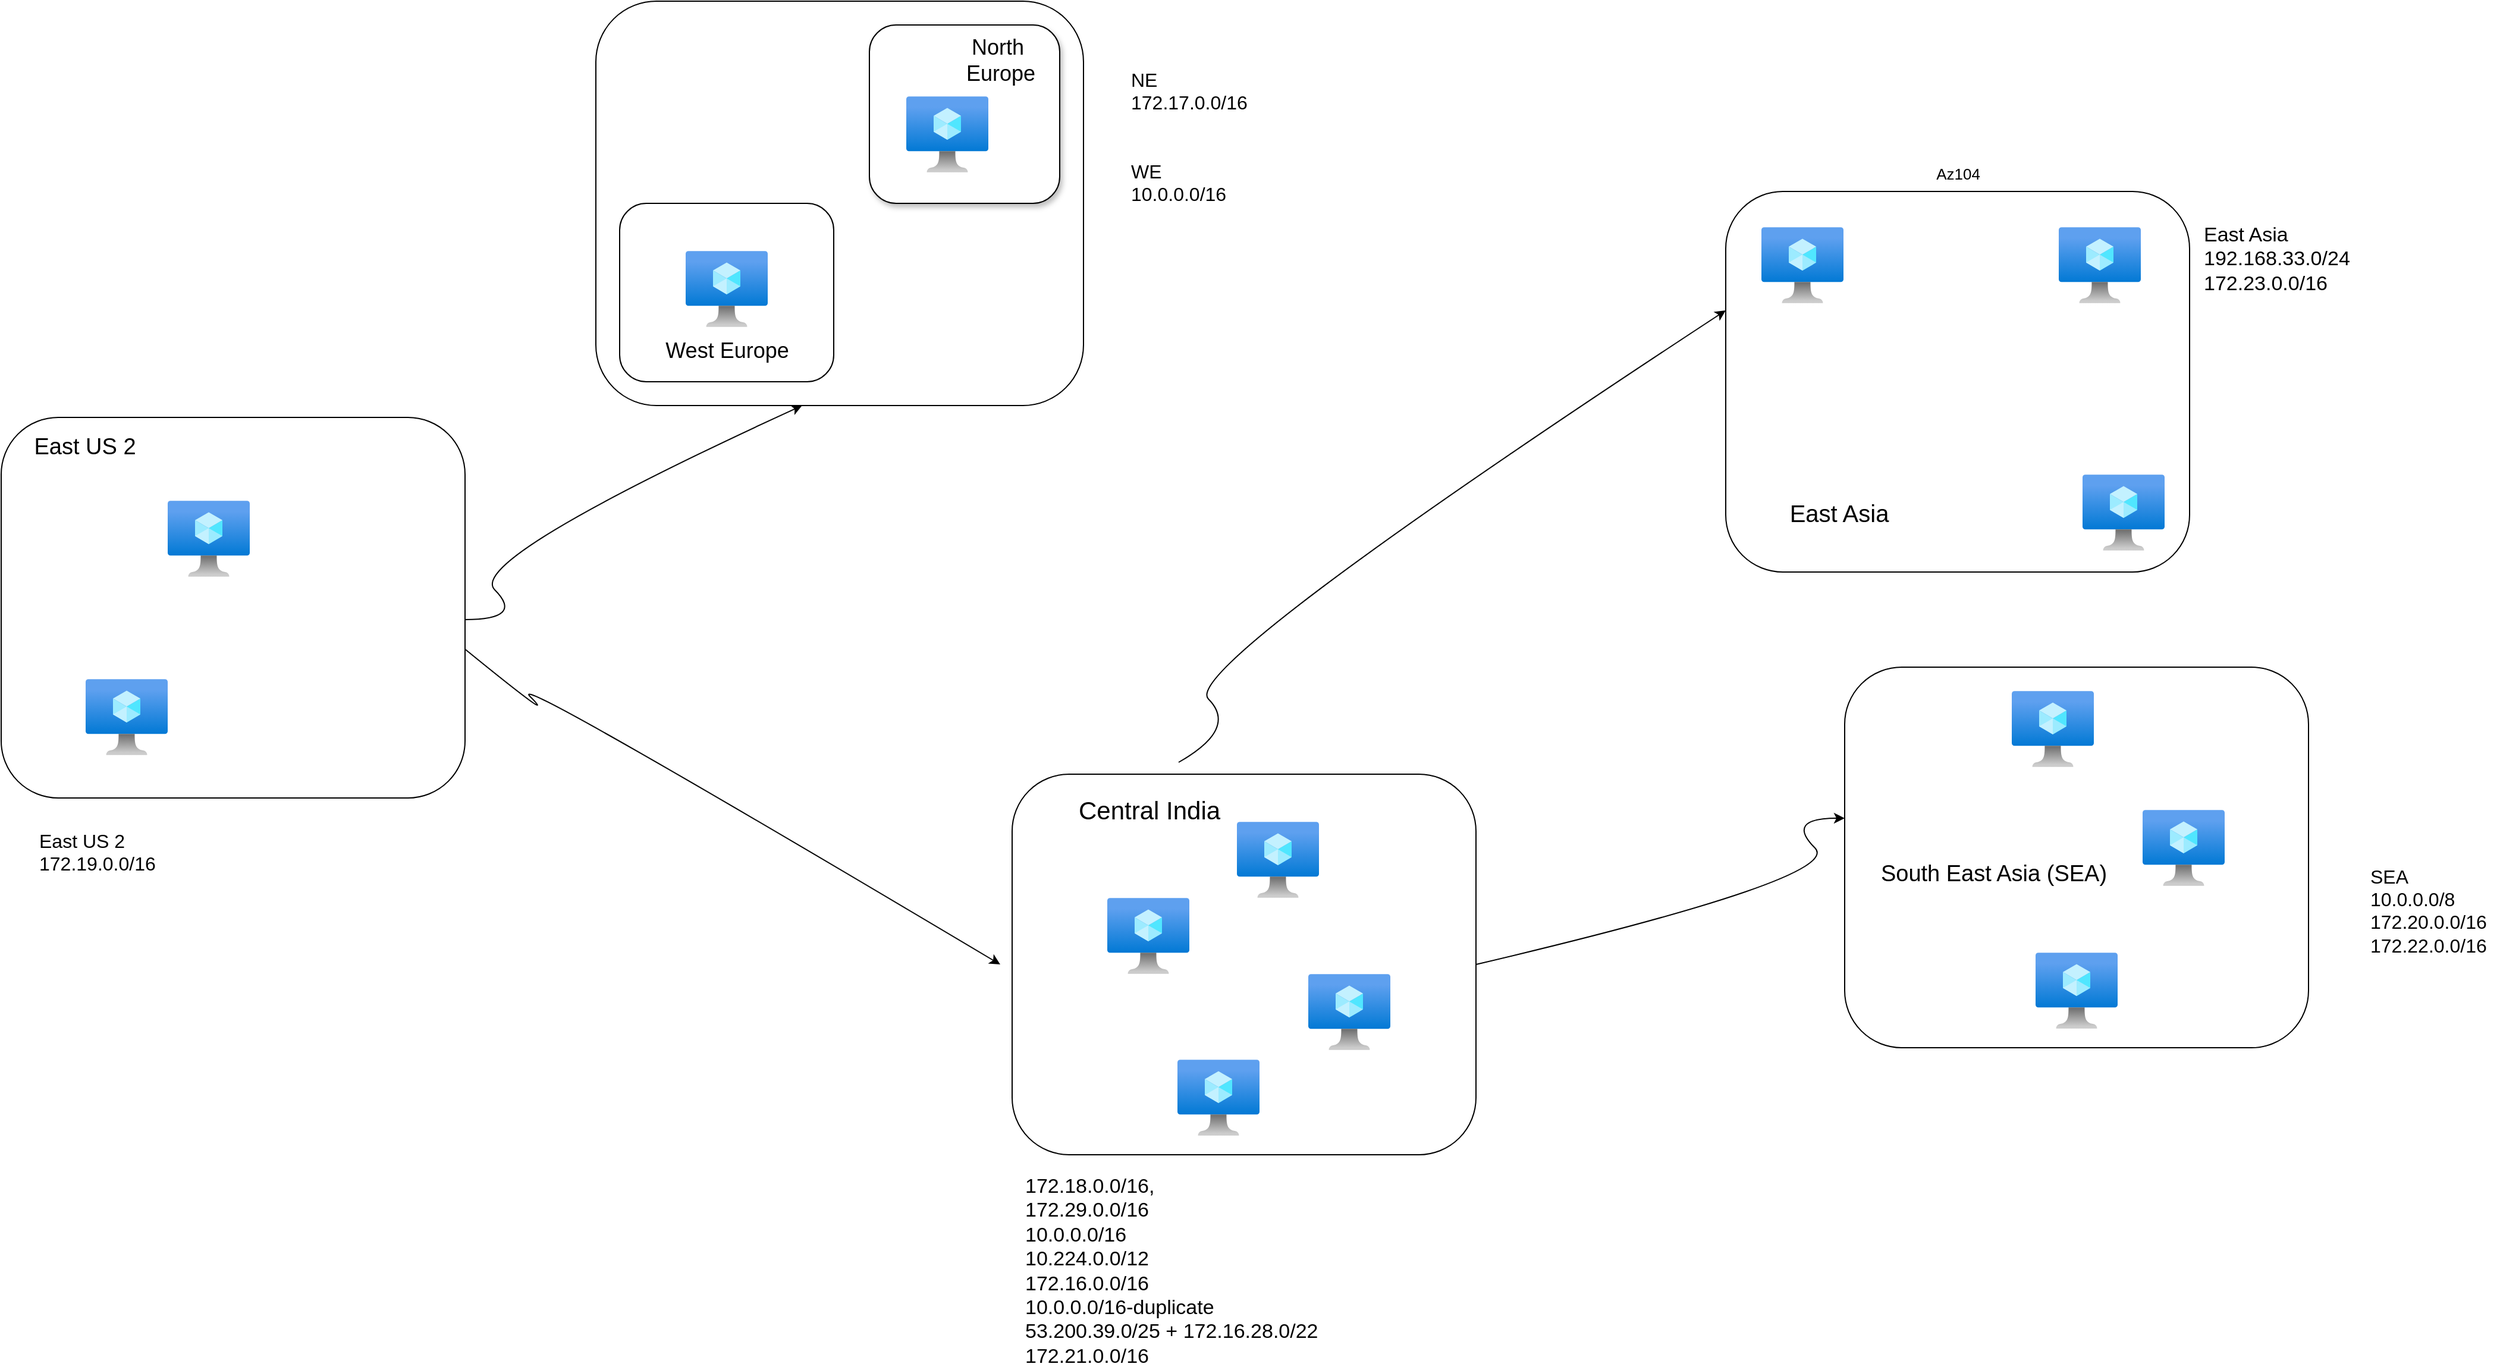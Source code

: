 <mxfile version="26.1.3">
  <diagram name="VM Location Region" id="DYNFZNy9s7Flz7Rx167I">
    <mxGraphModel dx="3590" dy="1630" grid="1" gridSize="10" guides="1" tooltips="1" connect="1" arrows="1" fold="1" page="0" pageScale="1" pageWidth="850" pageHeight="1100" math="0" shadow="0">
      <root>
        <mxCell id="0" />
        <mxCell id="1" parent="0" />
        <mxCell id="4VQiV0ycE3jQWibe9DLj-18" value="" style="rounded=1;whiteSpace=wrap;html=1;" vertex="1" parent="1">
          <mxGeometry x="-910" y="80" width="390" height="320" as="geometry" />
        </mxCell>
        <mxCell id="4VQiV0ycE3jQWibe9DLj-17" value="" style="rounded=1;whiteSpace=wrap;html=1;" vertex="1" parent="1">
          <mxGeometry x="-410" y="-270" width="410" height="340" as="geometry" />
        </mxCell>
        <mxCell id="4VQiV0ycE3jQWibe9DLj-16" value="" style="rounded=1;whiteSpace=wrap;html=1;" vertex="1" parent="1">
          <mxGeometry x="640" y="290" width="390" height="320" as="geometry" />
        </mxCell>
        <mxCell id="4VQiV0ycE3jQWibe9DLj-15" value="" style="rounded=1;whiteSpace=wrap;html=1;" vertex="1" parent="1">
          <mxGeometry x="-60" y="380" width="390" height="320" as="geometry" />
        </mxCell>
        <mxCell id="4VQiV0ycE3jQWibe9DLj-3" value="" style="image;html=1;points=[];align=center;fontSize=12;image=img/lib/azure2/compute/Virtual_Machine.svg;aspect=fixed;" vertex="1" parent="1">
          <mxGeometry x="20" y="484" width="69" height="64" as="geometry" />
        </mxCell>
        <mxCell id="4VQiV0ycE3jQWibe9DLj-4" value="" style="image;html=1;points=[];align=center;fontSize=12;image=img/lib/azure2/compute/Virtual_Machine.svg;aspect=fixed;" vertex="1" parent="1">
          <mxGeometry x="79" y="620" width="69" height="64" as="geometry" />
        </mxCell>
        <mxCell id="4VQiV0ycE3jQWibe9DLj-5" value="" style="image;html=1;points=[];align=center;fontSize=12;image=img/lib/azure2/compute/Virtual_Machine.svg;aspect=fixed;" vertex="1" parent="1">
          <mxGeometry x="129" y="420" width="69" height="64" as="geometry" />
        </mxCell>
        <mxCell id="4VQiV0ycE3jQWibe9DLj-6" value="" style="image;html=1;points=[];align=center;fontSize=12;image=img/lib/azure2/compute/Virtual_Machine.svg;aspect=fixed;" vertex="1" parent="1">
          <mxGeometry x="780.5" y="310" width="69" height="64" as="geometry" />
        </mxCell>
        <mxCell id="4VQiV0ycE3jQWibe9DLj-9" value="" style="image;html=1;points=[];align=center;fontSize=12;image=img/lib/azure2/compute/Virtual_Machine.svg;aspect=fixed;" vertex="1" parent="1">
          <mxGeometry x="-839" y="300" width="69" height="64" as="geometry" />
        </mxCell>
        <mxCell id="4VQiV0ycE3jQWibe9DLj-10" value="" style="image;html=1;points=[];align=center;fontSize=12;image=img/lib/azure2/compute/Virtual_Machine.svg;aspect=fixed;" vertex="1" parent="1">
          <mxGeometry x="-770" y="150" width="69" height="64" as="geometry" />
        </mxCell>
        <mxCell id="4VQiV0ycE3jQWibe9DLj-11" value="" style="image;html=1;points=[];align=center;fontSize=12;image=img/lib/azure2/compute/Virtual_Machine.svg;aspect=fixed;" vertex="1" parent="1">
          <mxGeometry x="189" y="548" width="69" height="64" as="geometry" />
        </mxCell>
        <mxCell id="4VQiV0ycE3jQWibe9DLj-12" value="" style="image;html=1;points=[];align=center;fontSize=12;image=img/lib/azure2/compute/Virtual_Machine.svg;aspect=fixed;imageBorder=none;" vertex="1" parent="1">
          <mxGeometry x="890.5" y="410" width="69" height="64" as="geometry" />
        </mxCell>
        <mxCell id="4VQiV0ycE3jQWibe9DLj-21" value="" style="rounded=1;whiteSpace=wrap;html=1;shadow=1;" vertex="1" parent="1">
          <mxGeometry x="-180" y="-250" width="160" height="150" as="geometry" />
        </mxCell>
        <mxCell id="4VQiV0ycE3jQWibe9DLj-13" value="" style="image;html=1;points=[];align=center;fontSize=12;image=img/lib/azure2/compute/Virtual_Machine.svg;aspect=fixed;" vertex="1" parent="1">
          <mxGeometry x="800.5" y="530" width="69" height="64" as="geometry" />
        </mxCell>
        <mxCell id="4VQiV0ycE3jQWibe9DLj-19" value="East US 2" style="text;html=1;align=center;verticalAlign=middle;resizable=0;points=[];autosize=1;strokeColor=none;fillColor=none;strokeWidth=4;fontSize=19;" vertex="1" parent="1">
          <mxGeometry x="-895" y="85" width="110" height="40" as="geometry" />
        </mxCell>
        <mxCell id="4VQiV0ycE3jQWibe9DLj-20" value="" style="rounded=1;whiteSpace=wrap;html=1;" vertex="1" parent="1">
          <mxGeometry x="-390" y="-100" width="180" height="150" as="geometry" />
        </mxCell>
        <mxCell id="4VQiV0ycE3jQWibe9DLj-22" value="Central India" style="text;html=1;align=center;verticalAlign=middle;resizable=0;points=[];autosize=1;strokeColor=none;fillColor=none;fontSize=21;" vertex="1" parent="1">
          <mxGeometry x="-15.5" y="390" width="140" height="40" as="geometry" />
        </mxCell>
        <mxCell id="4VQiV0ycE3jQWibe9DLj-7" value="" style="image;html=1;points=[];align=center;fontSize=12;image=img/lib/azure2/compute/Virtual_Machine.svg;aspect=fixed;" vertex="1" parent="1">
          <mxGeometry x="-149" y="-190" width="69" height="64" as="geometry" />
        </mxCell>
        <mxCell id="4VQiV0ycE3jQWibe9DLj-8" value="" style="image;html=1;points=[];align=center;fontSize=12;image=img/lib/azure2/compute/Virtual_Machine.svg;aspect=fixed;" vertex="1" parent="1">
          <mxGeometry x="-334.5" y="-60" width="69" height="64" as="geometry" />
        </mxCell>
        <mxCell id="4VQiV0ycE3jQWibe9DLj-23" value="West Europe" style="text;html=1;align=center;verticalAlign=middle;resizable=0;points=[];autosize=1;strokeColor=none;fillColor=none;fontSize=18;" vertex="1" parent="1">
          <mxGeometry x="-365" y="4" width="130" height="40" as="geometry" />
        </mxCell>
        <mxCell id="4VQiV0ycE3jQWibe9DLj-24" value="North&amp;nbsp;&lt;div&gt;Europe&lt;/div&gt;" style="text;html=1;align=center;verticalAlign=middle;resizable=0;points=[];autosize=1;strokeColor=none;fillColor=none;fontSize=18;" vertex="1" parent="1">
          <mxGeometry x="-110" y="-250" width="80" height="60" as="geometry" />
        </mxCell>
        <mxCell id="4VQiV0ycE3jQWibe9DLj-25" value="South East Asia (SEA)" style="text;html=1;align=center;verticalAlign=middle;resizable=0;points=[];autosize=1;strokeColor=none;fillColor=none;fontSize=19;" vertex="1" parent="1">
          <mxGeometry x="659.5" y="444" width="210" height="40" as="geometry" />
        </mxCell>
        <mxCell id="4VQiV0ycE3jQWibe9DLj-26" value="" style="rounded=1;whiteSpace=wrap;html=1;" vertex="1" parent="1">
          <mxGeometry x="540" y="-110" width="390" height="320" as="geometry" />
        </mxCell>
        <mxCell id="4VQiV0ycE3jQWibe9DLj-27" value="East Asia" style="text;html=1;align=center;verticalAlign=middle;resizable=0;points=[];autosize=1;strokeColor=none;fillColor=none;fontSize=20;" vertex="1" parent="1">
          <mxGeometry x="580" y="140" width="110" height="40" as="geometry" />
        </mxCell>
        <mxCell id="4VQiV0ycE3jQWibe9DLj-28" value="" style="image;html=1;points=[];align=center;fontSize=12;image=img/lib/azure2/compute/Virtual_Machine.svg;aspect=fixed;" vertex="1" parent="1">
          <mxGeometry x="840" y="128" width="69" height="64" as="geometry" />
        </mxCell>
        <mxCell id="4VQiV0ycE3jQWibe9DLj-30" value="" style="image;html=1;points=[];align=center;fontSize=12;image=img/lib/azure2/compute/Virtual_Machine.svg;aspect=fixed;" vertex="1" parent="1">
          <mxGeometry x="820" y="-80" width="69" height="64" as="geometry" />
        </mxCell>
        <mxCell id="4VQiV0ycE3jQWibe9DLj-31" value="" style="image;html=1;points=[];align=center;fontSize=12;image=img/lib/azure2/compute/Virtual_Machine.svg;aspect=fixed;" vertex="1" parent="1">
          <mxGeometry x="570" y="-80" width="69" height="64" as="geometry" />
        </mxCell>
        <mxCell id="4VQiV0ycE3jQWibe9DLj-32" value="Az104" style="text;html=1;align=center;verticalAlign=middle;resizable=0;points=[];autosize=1;strokeColor=none;fillColor=none;fontSize=13;" vertex="1" parent="1">
          <mxGeometry x="705" y="-140" width="60" height="30" as="geometry" />
        </mxCell>
        <mxCell id="4VQiV0ycE3jQWibe9DLj-33" value="" style="curved=1;endArrow=classic;html=1;rounded=0;entryX=0;entryY=0.432;entryDx=0;entryDy=0;entryPerimeter=0;" edge="1" parent="1">
          <mxGeometry width="50" height="50" relative="1" as="geometry">
            <mxPoint x="80" y="370" as="sourcePoint" />
            <mxPoint x="540" y="-10" as="targetPoint" />
            <Array as="points">
              <mxPoint x="130" y="341.76" />
              <mxPoint x="80" y="291.76" />
            </Array>
          </mxGeometry>
        </mxCell>
        <mxCell id="4VQiV0ycE3jQWibe9DLj-35" value="" style="curved=1;endArrow=classic;html=1;rounded=0;entryX=0.423;entryY=1;entryDx=0;entryDy=0;entryPerimeter=0;" edge="1" parent="1" target="4VQiV0ycE3jQWibe9DLj-17">
          <mxGeometry width="50" height="50" relative="1" as="geometry">
            <mxPoint x="-520" y="250" as="sourcePoint" />
            <mxPoint x="-470" y="200" as="targetPoint" />
            <Array as="points">
              <mxPoint x="-470" y="250" />
              <mxPoint x="-520" y="200" />
            </Array>
          </mxGeometry>
        </mxCell>
        <mxCell id="4VQiV0ycE3jQWibe9DLj-36" value="" style="curved=1;endArrow=classic;html=1;rounded=0;exitX=1;exitY=0.609;exitDx=0;exitDy=0;exitPerimeter=0;" edge="1" parent="1" source="4VQiV0ycE3jQWibe9DLj-18">
          <mxGeometry width="50" height="50" relative="1" as="geometry">
            <mxPoint x="-490" y="340" as="sourcePoint" />
            <mxPoint x="-70" y="540" as="targetPoint" />
            <Array as="points">
              <mxPoint x="-440" y="340" />
              <mxPoint x="-490" y="290" />
            </Array>
          </mxGeometry>
        </mxCell>
        <mxCell id="4VQiV0ycE3jQWibe9DLj-37" value="" style="curved=1;endArrow=classic;html=1;rounded=0;exitX=1;exitY=0.5;exitDx=0;exitDy=0;" edge="1" parent="1" source="4VQiV0ycE3jQWibe9DLj-15">
          <mxGeometry width="50" height="50" relative="1" as="geometry">
            <mxPoint x="590" y="467" as="sourcePoint" />
            <mxPoint x="640" y="417" as="targetPoint" />
            <Array as="points">
              <mxPoint x="640" y="467" />
              <mxPoint x="590" y="417" />
            </Array>
          </mxGeometry>
        </mxCell>
        <mxCell id="4VQiV0ycE3jQWibe9DLj-39" value="172.18.0.0/16,&#xa;172.29.0.0/16&#xa;10.0.0.0/16&#xa;10.224.0.0/12&#xa;172.16.0.0/16&#xa;10.0.0.0/16-duplicate&#xa;53.200.39.0/25 + 172.16.28.0/22&#xa;172.21.0.0/16" style="text;whiteSpace=wrap;fontSize=17;" vertex="1" parent="1">
          <mxGeometry x="-51.5" y="710" width="330" height="80" as="geometry" />
        </mxCell>
        <mxCell id="4VQiV0ycE3jQWibe9DLj-40" value="East US 2&#xa;172.19.0.0/16" style="text;whiteSpace=wrap;fontSize=16;" vertex="1" parent="1">
          <mxGeometry x="-880" y="420" width="110" height="50" as="geometry" />
        </mxCell>
        <mxCell id="4VQiV0ycE3jQWibe9DLj-41" value="NE&#xa;172.17.0.0/16&#xa;&#xa;&#xa;WE&#xa;10.0.0.0/16" style="text;whiteSpace=wrap;fontSize=16;" vertex="1" parent="1">
          <mxGeometry x="38" y="-220" width="110" height="110" as="geometry" />
        </mxCell>
        <mxCell id="4VQiV0ycE3jQWibe9DLj-42" value="SEA&#xa;10.0.0.0/8&#xa;172.20.0.0/16&#xa;172.22.0.0/16" style="text;whiteSpace=wrap;fontSize=16;" vertex="1" parent="1">
          <mxGeometry x="1080" y="450" width="110" height="80" as="geometry" />
        </mxCell>
        <mxCell id="4VQiV0ycE3jQWibe9DLj-44" value="East Asia&#xa;192.168.33.0/24&#xa;172.23.0.0/16" style="text;whiteSpace=wrap;fontSize=17;" vertex="1" parent="1">
          <mxGeometry x="940" y="-90" width="150" height="80" as="geometry" />
        </mxCell>
      </root>
    </mxGraphModel>
  </diagram>
</mxfile>
